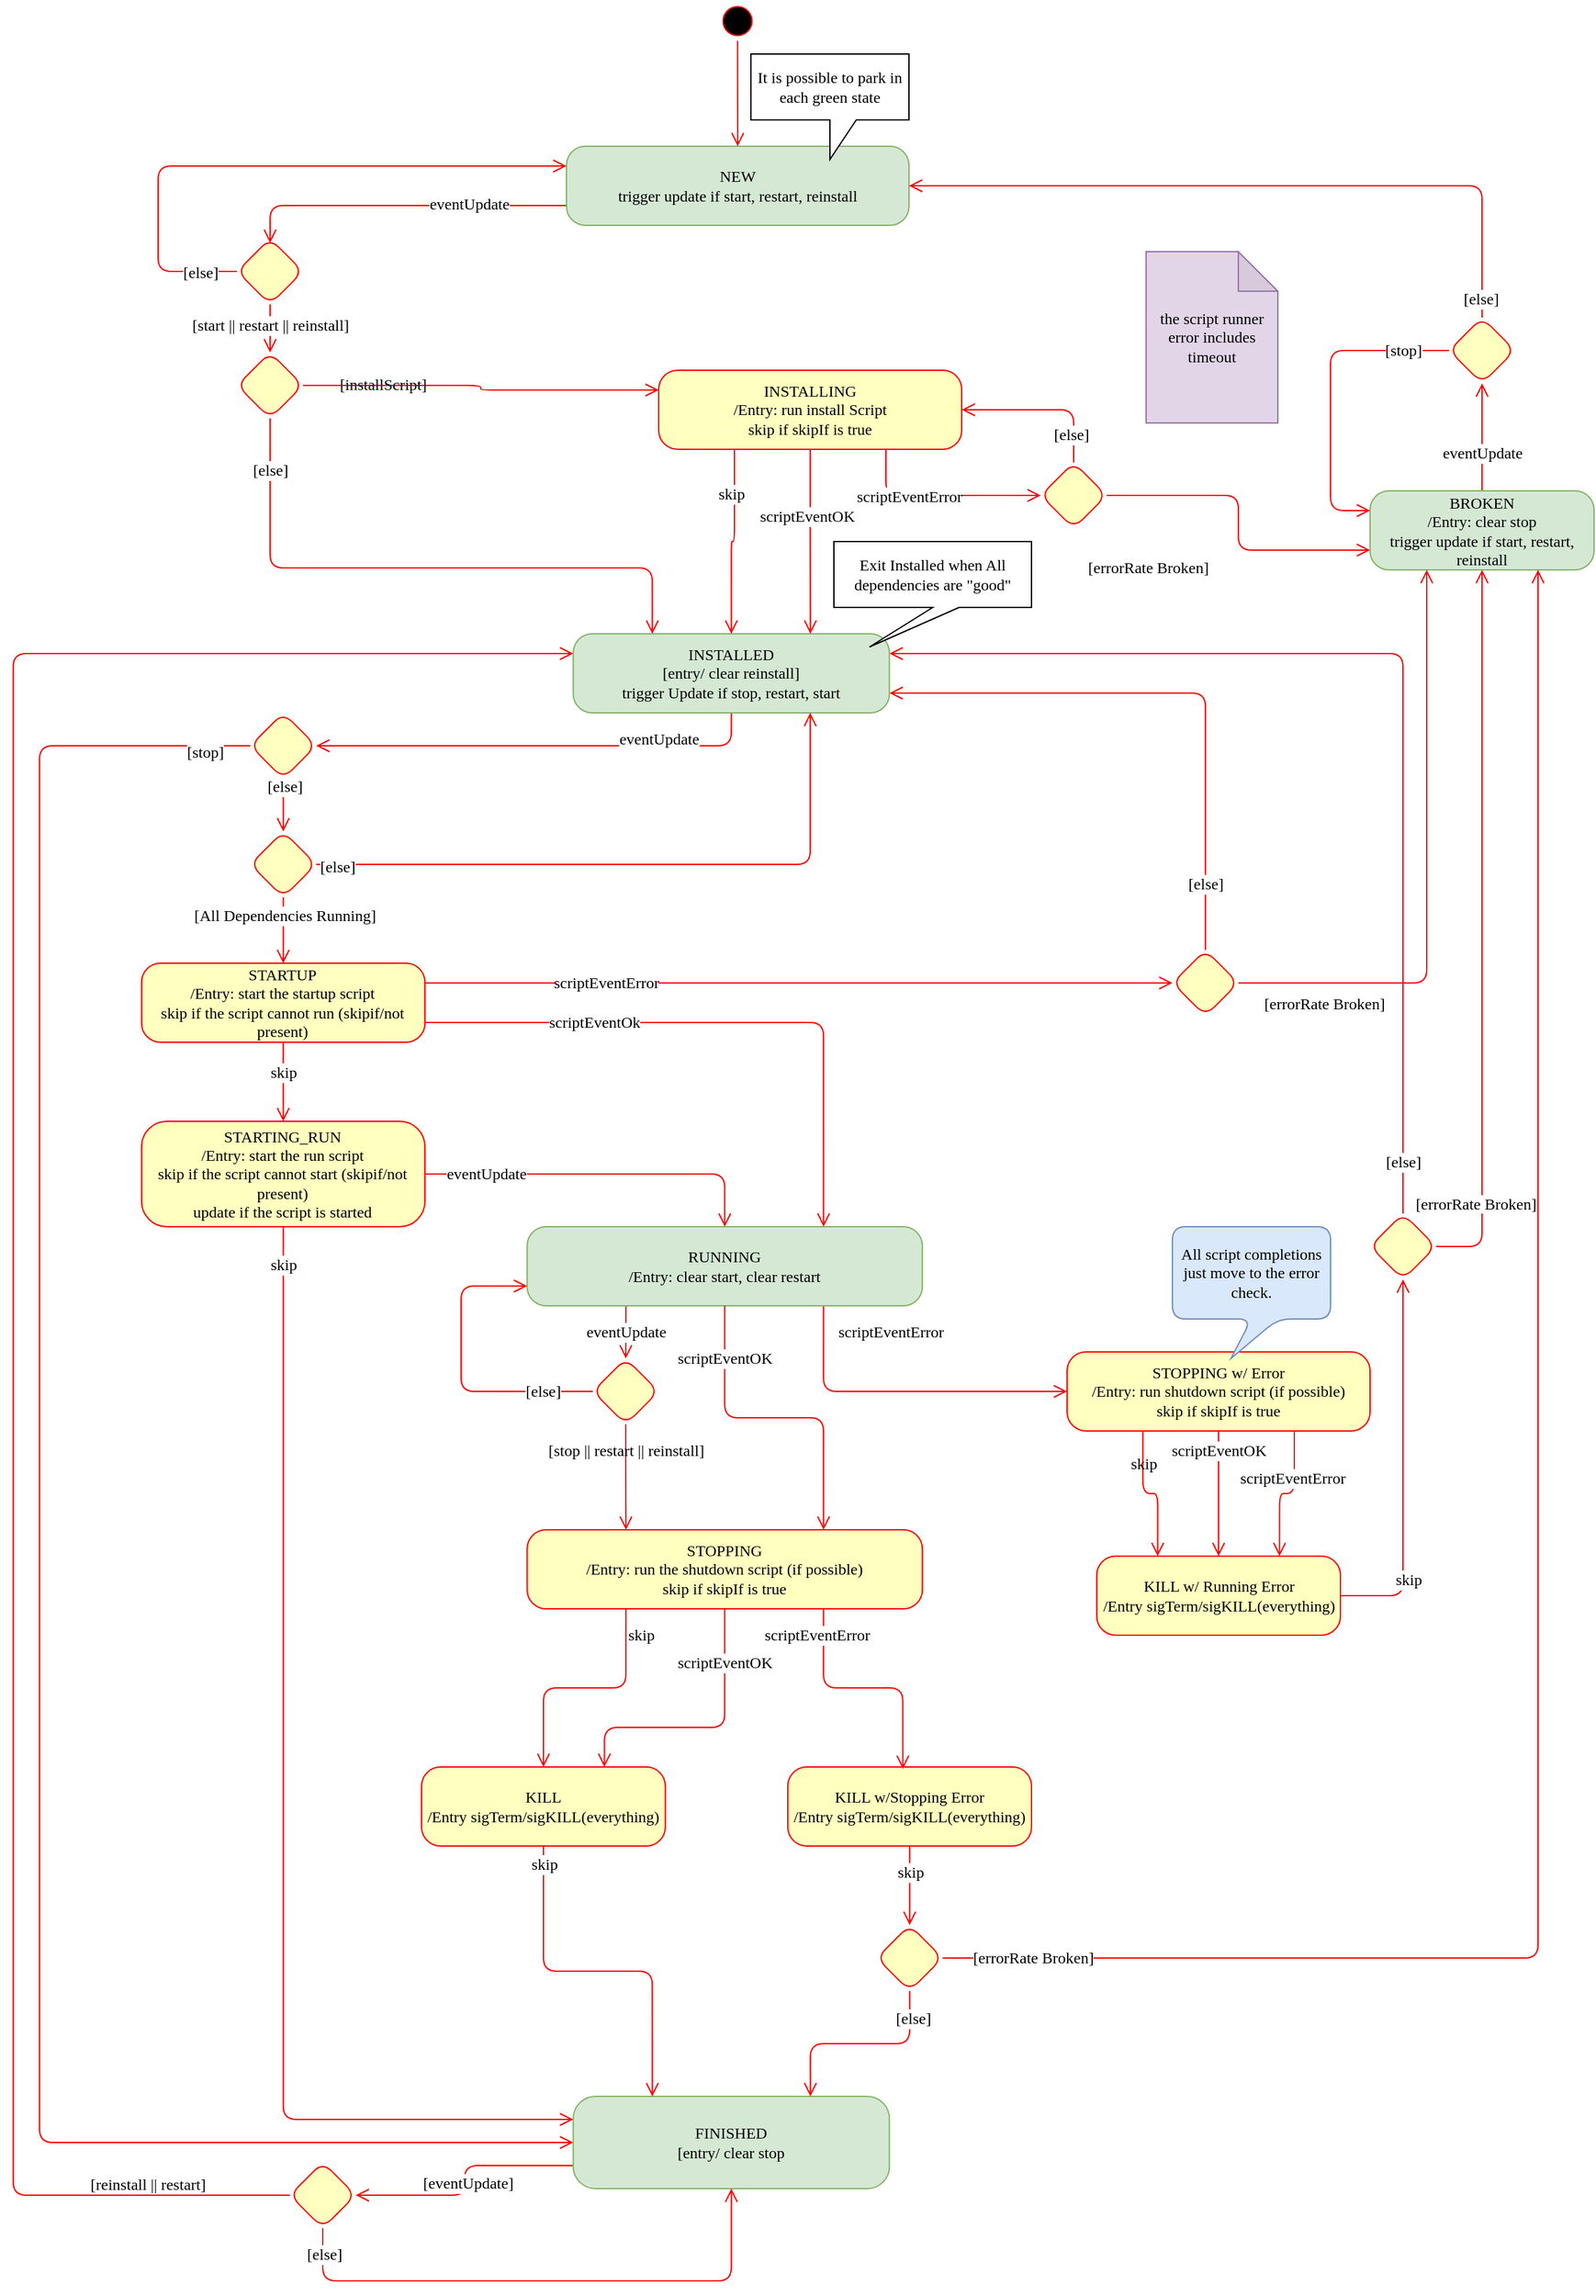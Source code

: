 <mxfile version="23.0.2" type="device">
  <diagram name="Page-1" id="58cdce13-f638-feb5-8d6f-7d28b1aa9fa0">
    <mxGraphModel dx="2993" dy="1707" grid="1" gridSize="10" guides="1" tooltips="1" connect="1" arrows="1" fold="1" page="1" pageScale="1" pageWidth="1100" pageHeight="850" background="none" math="0" shadow="0">
      <root>
        <mxCell id="0" />
        <mxCell id="1" parent="0" />
        <mxCell id="jZN3a_Jr7BCj9KuFq3Gf-283" style="edgeStyle=orthogonalEdgeStyle;shape=connector;rounded=1;orthogonalLoop=1;jettySize=auto;html=1;entryX=0;entryY=0.5;entryDx=0;entryDy=0;labelBackgroundColor=none;strokeColor=#ff0000;align=left;verticalAlign=middle;fontFamily=Verdana;fontSize=12;fontColor=#000000;endArrow=open;endSize=8;exitX=0.75;exitY=1;exitDx=0;exitDy=0;" parent="1" source="C7TmGTDIFQLFrJbwLfuL-62" target="jZN3a_Jr7BCj9KuFq3Gf-271" edge="1">
          <mxGeometry relative="1" as="geometry">
            <mxPoint x="485" y="1040" as="targetPoint" />
          </mxGeometry>
        </mxCell>
        <mxCell id="jZN3a_Jr7BCj9KuFq3Gf-284" value="scriptEventError" style="edgeLabel;html=1;align=center;verticalAlign=middle;resizable=0;points=[];fontSize=12;fontFamily=Verdana;fontColor=#000000;" parent="jZN3a_Jr7BCj9KuFq3Gf-283" vertex="1" connectable="0">
          <mxGeometry x="-0.245" relative="1" as="geometry">
            <mxPoint x="21" y="-45" as="offset" />
          </mxGeometry>
        </mxCell>
        <mxCell id="jZN3a_Jr7BCj9KuFq3Gf-287" style="edgeStyle=orthogonalEdgeStyle;shape=connector;rounded=1;orthogonalLoop=1;jettySize=auto;html=1;entryX=0.5;entryY=0;entryDx=0;entryDy=0;labelBackgroundColor=none;strokeColor=#ff0000;align=left;verticalAlign=middle;fontFamily=Verdana;fontSize=12;fontColor=#000000;endArrow=open;endSize=8;exitX=0.25;exitY=1;exitDx=0;exitDy=0;" parent="1" source="C7TmGTDIFQLFrJbwLfuL-62" target="jZN3a_Jr7BCj9KuFq3Gf-289" edge="1">
          <mxGeometry relative="1" as="geometry" />
        </mxCell>
        <mxCell id="jZN3a_Jr7BCj9KuFq3Gf-288" value="eventUpdate" style="edgeLabel;html=1;align=center;verticalAlign=middle;resizable=0;points=[];fontSize=12;fontFamily=Verdana;fontColor=#000000;" parent="jZN3a_Jr7BCj9KuFq3Gf-287" vertex="1" connectable="0">
          <mxGeometry x="-0.654" y="1" relative="1" as="geometry">
            <mxPoint x="-1" y="13" as="offset" />
          </mxGeometry>
        </mxCell>
        <mxCell id="C7TmGTDIFQLFrJbwLfuL-62" value="RUNNING&lt;br&gt;/Entry: clear start, clear restart" style="rounded=1;whiteSpace=wrap;html=1;arcSize=24;fillColor=#d5e8d4;strokeColor=#82b366;shadow=0;comic=0;labelBackgroundColor=none;fontFamily=Verdana;fontSize=12;align=center;verticalAlign=middle;" parent="1" vertex="1">
          <mxGeometry x="260.14" y="940" width="300" height="60" as="geometry" />
        </mxCell>
        <mxCell id="382b91b5511bd0f7-1" value="" style="ellipse;html=1;shape=startState;fillColor=#000000;strokeColor=#ff0000;rounded=1;shadow=0;comic=0;labelBackgroundColor=none;fontFamily=Verdana;fontSize=12;fontColor=#000000;align=center;direction=south;" parent="1" vertex="1">
          <mxGeometry x="404.86" y="10" width="30" height="30" as="geometry" />
        </mxCell>
        <mxCell id="C7TmGTDIFQLFrJbwLfuL-135" style="edgeStyle=elbowEdgeStyle;shape=connector;rounded=1;orthogonalLoop=1;jettySize=auto;html=1;entryX=0.508;entryY=0.068;entryDx=0;entryDy=0;labelBackgroundColor=none;strokeColor=#ff0000;align=left;verticalAlign=middle;fontFamily=Verdana;fontSize=12;fontColor=#000000;endArrow=open;endSize=8;entryPerimeter=0;exitX=0;exitY=0.75;exitDx=0;exitDy=0;" parent="1" source="382b91b5511bd0f7-6" target="jZN3a_Jr7BCj9KuFq3Gf-97" edge="1">
          <mxGeometry relative="1" as="geometry">
            <Array as="points">
              <mxPoint x="65" y="180" />
            </Array>
          </mxGeometry>
        </mxCell>
        <mxCell id="jZN3a_Jr7BCj9KuFq3Gf-105" value="eventUpdate" style="edgeLabel;html=1;align=center;verticalAlign=middle;resizable=0;points=[];fontSize=12;fontFamily=Verdana;fontColor=#000000;" parent="C7TmGTDIFQLFrJbwLfuL-135" vertex="1" connectable="0">
          <mxGeometry x="-0.411" y="-1" relative="1" as="geometry">
            <mxPoint as="offset" />
          </mxGeometry>
        </mxCell>
        <mxCell id="382b91b5511bd0f7-6" value="NEW&lt;br&gt;trigger update if start, restart, reinstall" style="rounded=1;whiteSpace=wrap;html=1;arcSize=24;fillColor=#d5e8d4;strokeColor=#82b366;shadow=0;comic=0;labelBackgroundColor=none;fontFamily=Verdana;fontSize=12;align=center;" parent="1" vertex="1">
          <mxGeometry x="290" y="120" width="260" height="60" as="geometry" />
        </mxCell>
        <mxCell id="jZN3a_Jr7BCj9KuFq3Gf-2" style="edgeStyle=elbowEdgeStyle;shape=connector;rounded=1;orthogonalLoop=1;jettySize=auto;html=1;entryX=0;entryY=0.5;entryDx=0;entryDy=0;labelBackgroundColor=none;strokeColor=#ff0000;align=left;verticalAlign=middle;fontFamily=Verdana;fontSize=12;fontColor=#000000;endArrow=open;endSize=8;exitX=0;exitY=0.5;exitDx=0;exitDy=0;" parent="1" source="6K5COEubD5qtx_ukVybG-2" target="C7TmGTDIFQLFrJbwLfuL-67" edge="1">
          <mxGeometry relative="1" as="geometry">
            <Array as="points">
              <mxPoint x="-110" y="910" />
            </Array>
          </mxGeometry>
        </mxCell>
        <mxCell id="jZN3a_Jr7BCj9KuFq3Gf-3" value="&lt;div style=&quot;&quot;&gt;[stop]&lt;/div&gt;" style="edgeLabel;html=1;align=left;verticalAlign=middle;resizable=0;points=[];fontSize=12;fontFamily=Verdana;fontColor=#000000;" parent="jZN3a_Jr7BCj9KuFq3Gf-2" vertex="1" connectable="0">
          <mxGeometry x="-0.547" relative="1" as="geometry">
            <mxPoint x="110" y="-203" as="offset" />
          </mxGeometry>
        </mxCell>
        <mxCell id="jZN3a_Jr7BCj9KuFq3Gf-113" style="edgeStyle=orthogonalEdgeStyle;shape=connector;rounded=1;orthogonalLoop=1;jettySize=auto;html=1;entryX=1;entryY=0.5;entryDx=0;entryDy=0;labelBackgroundColor=none;strokeColor=#ff0000;align=left;verticalAlign=middle;fontFamily=Verdana;fontSize=12;fontColor=#000000;endArrow=open;endSize=8;exitX=0.5;exitY=1;exitDx=0;exitDy=0;" parent="1" source="382b91b5511bd0f7-7" target="6K5COEubD5qtx_ukVybG-2" edge="1">
          <mxGeometry relative="1" as="geometry">
            <mxPoint x="360" y="625" as="targetPoint" />
          </mxGeometry>
        </mxCell>
        <mxCell id="jZN3a_Jr7BCj9KuFq3Gf-114" value="eventUpdate" style="edgeLabel;html=1;align=center;verticalAlign=middle;resizable=0;points=[];fontSize=12;fontFamily=Verdana;fontColor=#000000;" parent="jZN3a_Jr7BCj9KuFq3Gf-113" vertex="1" connectable="0">
          <mxGeometry x="-0.275" relative="1" as="geometry">
            <mxPoint x="43" y="-5" as="offset" />
          </mxGeometry>
        </mxCell>
        <mxCell id="382b91b5511bd0f7-7" value="INSTALLED&lt;br&gt;[entry/ clear reinstall]&lt;br&gt;trigger Update if stop, restart, start" style="rounded=1;whiteSpace=wrap;html=1;arcSize=24;fillColor=#d5e8d4;strokeColor=#82b366;shadow=0;comic=0;labelBackgroundColor=none;fontFamily=Verdana;fontSize=12;align=center;" parent="1" vertex="1">
          <mxGeometry x="295.14" y="490" width="240" height="60" as="geometry" />
        </mxCell>
        <mxCell id="2a3bc250acf0617d-9" style="edgeStyle=orthogonalEdgeStyle;html=1;labelBackgroundColor=none;endArrow=open;endSize=8;strokeColor=#ff0000;fontFamily=Verdana;fontSize=12;align=left;" parent="1" source="382b91b5511bd0f7-1" target="382b91b5511bd0f7-6" edge="1">
          <mxGeometry relative="1" as="geometry" />
        </mxCell>
        <mxCell id="jZN3a_Jr7BCj9KuFq3Gf-214" style="edgeStyle=orthogonalEdgeStyle;shape=connector;rounded=1;orthogonalLoop=1;jettySize=auto;html=1;entryX=0.5;entryY=1;entryDx=0;entryDy=0;labelBackgroundColor=none;strokeColor=#ff0000;align=left;verticalAlign=middle;fontFamily=Verdana;fontSize=12;fontColor=#000000;endArrow=open;endSize=8;" parent="1" source="C7TmGTDIFQLFrJbwLfuL-19" target="jZN3a_Jr7BCj9KuFq3Gf-210" edge="1">
          <mxGeometry relative="1" as="geometry" />
        </mxCell>
        <mxCell id="jZN3a_Jr7BCj9KuFq3Gf-215" value="eventUpdate" style="edgeLabel;html=1;align=center;verticalAlign=middle;resizable=0;points=[];fontSize=12;fontFamily=Verdana;fontColor=#000000;" parent="jZN3a_Jr7BCj9KuFq3Gf-214" vertex="1" connectable="0">
          <mxGeometry x="-0.304" relative="1" as="geometry">
            <mxPoint as="offset" />
          </mxGeometry>
        </mxCell>
        <mxCell id="C7TmGTDIFQLFrJbwLfuL-19" value="BROKEN&lt;br&gt;/Entry: clear stop&lt;br&gt;trigger update if start, restart, reinstall" style="rounded=1;whiteSpace=wrap;html=1;arcSize=24;fillColor=#d5e8d4;strokeColor=#82b366;shadow=0;comic=0;labelBackgroundColor=none;fontFamily=Verdana;fontSize=12;align=center;" parent="1" vertex="1">
          <mxGeometry x="900" y="381.5" width="170" height="60" as="geometry" />
        </mxCell>
        <mxCell id="6K5COEubD5qtx_ukVybG-11" style="edgeStyle=orthogonalEdgeStyle;shape=connector;rounded=1;orthogonalLoop=1;jettySize=auto;html=1;entryX=0.5;entryY=0;entryDx=0;entryDy=0;labelBackgroundColor=none;strokeColor=#ff0000;align=left;verticalAlign=middle;fontFamily=Verdana;fontSize=12;fontColor=#000000;endArrow=open;endSize=8;" parent="1" source="C7TmGTDIFQLFrJbwLfuL-57" target="6K5COEubD5qtx_ukVybG-1" edge="1">
          <mxGeometry relative="1" as="geometry" />
        </mxCell>
        <mxCell id="6K5COEubD5qtx_ukVybG-12" value="skip" style="edgeLabel;html=1;align=center;verticalAlign=middle;resizable=0;points=[];fontSize=12;fontFamily=Verdana;fontColor=#000000;" parent="6K5COEubD5qtx_ukVybG-11" vertex="1" connectable="0">
          <mxGeometry x="-0.492" relative="1" as="geometry">
            <mxPoint y="7" as="offset" />
          </mxGeometry>
        </mxCell>
        <mxCell id="C7TmGTDIFQLFrJbwLfuL-57" value="STARTUP&lt;br&gt;/Entry: start the startup script&lt;br&gt;skip if the script cannot run (skipif/not present)" style="rounded=1;whiteSpace=wrap;html=1;arcSize=24;fillColor=#ffffc0;strokeColor=#ff0000;shadow=0;comic=0;labelBackgroundColor=none;fontFamily=Verdana;fontSize=12;fontColor=#000000;align=center;" parent="1" vertex="1">
          <mxGeometry x="-32.57" y="740" width="215.14" height="60" as="geometry" />
        </mxCell>
        <mxCell id="C7TmGTDIFQLFrJbwLfuL-114" style="edgeStyle=elbowEdgeStyle;shape=connector;rounded=1;orthogonalLoop=1;jettySize=auto;html=1;entryX=0.5;entryY=1;entryDx=0;entryDy=0;labelBackgroundColor=none;strokeColor=#ff0000;align=left;verticalAlign=middle;fontFamily=Verdana;fontSize=12;fontColor=#000000;endArrow=open;endSize=8;exitX=1;exitY=0.5;exitDx=0;exitDy=0;" parent="1" source="jZN3a_Jr7BCj9KuFq3Gf-154" target="C7TmGTDIFQLFrJbwLfuL-19" edge="1">
          <mxGeometry relative="1" as="geometry">
            <mxPoint x="950" y="709" as="targetPoint" />
            <Array as="points">
              <mxPoint x="985" y="700" />
            </Array>
          </mxGeometry>
        </mxCell>
        <mxCell id="C7TmGTDIFQLFrJbwLfuL-115" value="[errorRate Broken]" style="edgeLabel;html=1;align=center;verticalAlign=bottom;resizable=0;points=[];fontSize=12;fontFamily=Verdana;fontColor=#000000;" parent="C7TmGTDIFQLFrJbwLfuL-114" vertex="1" connectable="0">
          <mxGeometry x="-0.429" relative="1" as="geometry">
            <mxPoint x="-5" y="98" as="offset" />
          </mxGeometry>
        </mxCell>
        <mxCell id="C7TmGTDIFQLFrJbwLfuL-176" style="edgeStyle=elbowEdgeStyle;shape=connector;rounded=1;orthogonalLoop=1;jettySize=auto;html=1;entryX=0;entryY=0.25;entryDx=0;entryDy=0;labelBackgroundColor=none;strokeColor=#ff0000;align=left;verticalAlign=middle;fontFamily=Verdana;fontSize=12;fontColor=#000000;endArrow=open;endSize=8;exitX=0;exitY=0.5;exitDx=0;exitDy=0;" parent="1" source="jZN3a_Jr7BCj9KuFq3Gf-204" target="382b91b5511bd0f7-7" edge="1">
          <mxGeometry relative="1" as="geometry">
            <mxPoint x="240.14" y="935" as="sourcePoint" />
            <mxPoint x="240.0" y="315" as="targetPoint" />
            <Array as="points">
              <mxPoint x="-130" y="850" />
            </Array>
          </mxGeometry>
        </mxCell>
        <mxCell id="C7TmGTDIFQLFrJbwLfuL-177" value="[reinstall || restart]" style="edgeLabel;html=1;align=center;verticalAlign=bottom;resizable=0;points=[];fontSize=12;fontFamily=Verdana;fontColor=#000000;" parent="C7TmGTDIFQLFrJbwLfuL-176" vertex="1" connectable="0">
          <mxGeometry x="-0.857" y="1" relative="1" as="geometry">
            <mxPoint x="21" y="-1" as="offset" />
          </mxGeometry>
        </mxCell>
        <mxCell id="jZN3a_Jr7BCj9KuFq3Gf-321" value="skip" style="edgeStyle=orthogonalEdgeStyle;shape=connector;rounded=1;orthogonalLoop=1;jettySize=auto;html=1;labelBackgroundColor=none;strokeColor=#ff0000;align=left;verticalAlign=middle;fontFamily=Verdana;fontSize=12;fontColor=#000000;endArrow=open;endSize=8;exitX=0.25;exitY=1;exitDx=0;exitDy=0;" parent="1" source="C7TmGTDIFQLFrJbwLfuL-65" target="jZN3a_Jr7BCj9KuFq3Gf-300" edge="1">
          <mxGeometry x="-0.781" relative="1" as="geometry">
            <mxPoint as="offset" />
          </mxGeometry>
        </mxCell>
        <mxCell id="C7TmGTDIFQLFrJbwLfuL-65" value="STOPPING&lt;br&gt;/Entry: run the shutdown script (if possible)&lt;br&gt;skip if skipIf is true" style="rounded=1;whiteSpace=wrap;html=1;arcSize=24;fillColor=#ffffc0;strokeColor=#ff0000;shadow=0;comic=0;labelBackgroundColor=none;fontFamily=Verdana;fontSize=12;fontColor=#000000;align=center;" parent="1" vertex="1">
          <mxGeometry x="260.14" y="1170" width="300" height="60" as="geometry" />
        </mxCell>
        <mxCell id="jZN3a_Jr7BCj9KuFq3Gf-205" style="edgeStyle=orthogonalEdgeStyle;shape=connector;rounded=1;orthogonalLoop=1;jettySize=auto;html=1;entryX=1;entryY=0.5;entryDx=0;entryDy=0;labelBackgroundColor=none;strokeColor=#ff0000;align=left;verticalAlign=middle;fontFamily=Verdana;fontSize=12;fontColor=#000000;endArrow=open;endSize=8;exitX=0;exitY=0.75;exitDx=0;exitDy=0;" parent="1" source="C7TmGTDIFQLFrJbwLfuL-67" target="jZN3a_Jr7BCj9KuFq3Gf-204" edge="1">
          <mxGeometry relative="1" as="geometry" />
        </mxCell>
        <mxCell id="jZN3a_Jr7BCj9KuFq3Gf-206" value="[eventUpdate]" style="edgeLabel;html=1;align=center;verticalAlign=middle;resizable=0;points=[];fontSize=12;fontFamily=Verdana;fontColor=#000000;" parent="jZN3a_Jr7BCj9KuFq3Gf-205" vertex="1" connectable="0">
          <mxGeometry x="0.022" y="2" relative="1" as="geometry">
            <mxPoint as="offset" />
          </mxGeometry>
        </mxCell>
        <mxCell id="C7TmGTDIFQLFrJbwLfuL-67" value="FINISHED&lt;br&gt;[entry/ clear stop" style="rounded=1;whiteSpace=wrap;html=1;arcSize=24;fillColor=#d5e8d4;strokeColor=#82b366;shadow=0;comic=0;labelBackgroundColor=none;fontFamily=Verdana;fontSize=12;align=center;" parent="1" vertex="1">
          <mxGeometry x="295.14" y="1600" width="240" height="70" as="geometry" />
        </mxCell>
        <mxCell id="C7TmGTDIFQLFrJbwLfuL-109" style="edgeStyle=elbowEdgeStyle;shape=connector;rounded=1;orthogonalLoop=1;jettySize=auto;html=1;labelBackgroundColor=none;strokeColor=#ff0000;align=left;verticalAlign=middle;fontFamily=Verdana;fontSize=12;fontColor=#000000;endArrow=open;endSize=8;exitX=1;exitY=0.5;exitDx=0;exitDy=0;entryX=0.25;entryY=1;entryDx=0;entryDy=0;" parent="1" source="jZN3a_Jr7BCj9KuFq3Gf-165" target="C7TmGTDIFQLFrJbwLfuL-19" edge="1">
          <mxGeometry relative="1" as="geometry">
            <mxPoint x="491" y="917.86" as="sourcePoint" />
            <mxPoint x="1010" y="340" as="targetPoint" />
            <Array as="points">
              <mxPoint x="943" y="630" />
            </Array>
          </mxGeometry>
        </mxCell>
        <mxCell id="C7TmGTDIFQLFrJbwLfuL-110" value="&lt;p style=&quot;line-height: 100%;&quot;&gt;&lt;br&gt;&lt;/p&gt;" style="edgeLabel;html=1;align=center;verticalAlign=top;resizable=0;points=[];fontSize=12;fontFamily=Verdana;fontColor=#000000;" parent="C7TmGTDIFQLFrJbwLfuL-109" vertex="1" connectable="0">
          <mxGeometry x="-0.367" relative="1" as="geometry">
            <mxPoint x="-68" y="-19" as="offset" />
          </mxGeometry>
        </mxCell>
        <mxCell id="jZN3a_Jr7BCj9KuFq3Gf-17" value="[errorRate Broken]" style="edgeLabel;html=1;align=center;verticalAlign=top;resizable=0;points=[];fontSize=12;fontFamily=Verdana;fontColor=#000000;" parent="C7TmGTDIFQLFrJbwLfuL-109" vertex="1" connectable="0">
          <mxGeometry x="-0.771" y="-1" relative="1" as="geometry">
            <mxPoint x="12" y="1" as="offset" />
          </mxGeometry>
        </mxCell>
        <mxCell id="C7TmGTDIFQLFrJbwLfuL-129" style="edgeStyle=orthogonalEdgeStyle;shape=connector;rounded=1;orthogonalLoop=1;jettySize=auto;html=1;entryX=0.75;entryY=0;entryDx=0;entryDy=0;labelBackgroundColor=none;strokeColor=#ff0000;align=left;verticalAlign=middle;fontFamily=Verdana;fontSize=12;fontColor=#000000;endArrow=open;endSize=8;exitX=0.5;exitY=1;exitDx=0;exitDy=0;" parent="1" source="C7TmGTDIFQLFrJbwLfuL-128" target="382b91b5511bd0f7-7" edge="1">
          <mxGeometry relative="1" as="geometry">
            <mxPoint x="475" y="450" as="sourcePoint" />
          </mxGeometry>
        </mxCell>
        <mxCell id="C7TmGTDIFQLFrJbwLfuL-130" value="scriptEventOK" style="edgeLabel;html=1;align=left;verticalAlign=middle;resizable=0;points=[];fontSize=12;fontFamily=Verdana;fontColor=#000000;" parent="C7TmGTDIFQLFrJbwLfuL-129" vertex="1" connectable="0">
          <mxGeometry x="0.132" y="-1" relative="1" as="geometry">
            <mxPoint x="-39" y="-29" as="offset" />
          </mxGeometry>
        </mxCell>
        <mxCell id="jZN3a_Jr7BCj9KuFq3Gf-110" style="edgeStyle=orthogonalEdgeStyle;shape=connector;rounded=1;orthogonalLoop=1;jettySize=auto;html=1;labelBackgroundColor=none;strokeColor=#ff0000;align=left;verticalAlign=middle;fontFamily=Verdana;fontSize=12;fontColor=#000000;endArrow=open;endSize=8;entryX=0;entryY=0.5;entryDx=0;entryDy=0;exitX=0.75;exitY=1;exitDx=0;exitDy=0;" parent="1" source="C7TmGTDIFQLFrJbwLfuL-128" target="jZN3a_Jr7BCj9KuFq3Gf-145" edge="1">
          <mxGeometry relative="1" as="geometry">
            <mxPoint x="475" y="400" as="targetPoint" />
          </mxGeometry>
        </mxCell>
        <mxCell id="jZN3a_Jr7BCj9KuFq3Gf-111" value="scriptEventError" style="edgeLabel;html=1;align=center;verticalAlign=middle;resizable=0;points=[];fontSize=12;fontFamily=Verdana;fontColor=#000000;" parent="jZN3a_Jr7BCj9KuFq3Gf-110" vertex="1" connectable="0">
          <mxGeometry x="-0.315" y="-1" relative="1" as="geometry">
            <mxPoint as="offset" />
          </mxGeometry>
        </mxCell>
        <mxCell id="jZN3a_Jr7BCj9KuFq3Gf-272" style="edgeStyle=orthogonalEdgeStyle;shape=connector;rounded=1;orthogonalLoop=1;jettySize=auto;html=1;entryX=0.5;entryY=0;entryDx=0;entryDy=0;labelBackgroundColor=none;strokeColor=#ff0000;align=left;verticalAlign=middle;fontFamily=Verdana;fontSize=12;fontColor=#000000;endArrow=open;endSize=8;exitX=0.25;exitY=1;exitDx=0;exitDy=0;" parent="1" source="C7TmGTDIFQLFrJbwLfuL-128" target="382b91b5511bd0f7-7" edge="1">
          <mxGeometry relative="1" as="geometry" />
        </mxCell>
        <mxCell id="jZN3a_Jr7BCj9KuFq3Gf-273" value="skip" style="edgeLabel;html=1;align=center;verticalAlign=middle;resizable=0;points=[];fontSize=12;fontFamily=Verdana;fontColor=#000000;" parent="jZN3a_Jr7BCj9KuFq3Gf-272" vertex="1" connectable="0">
          <mxGeometry x="-0.529" y="-3" relative="1" as="geometry">
            <mxPoint as="offset" />
          </mxGeometry>
        </mxCell>
        <mxCell id="C7TmGTDIFQLFrJbwLfuL-128" value="INSTALLING&lt;br&gt;/Entry: run install Script&lt;br&gt;skip if skipIf is true" style="rounded=1;whiteSpace=wrap;html=1;arcSize=24;fillColor=#ffffc0;strokeColor=#ff0000;shadow=0;comic=0;labelBackgroundColor=none;fontFamily=Verdana;fontSize=12;fontColor=#000000;align=center;" parent="1" vertex="1">
          <mxGeometry x="360" y="290" width="230" height="60" as="geometry" />
        </mxCell>
        <mxCell id="C7TmGTDIFQLFrJbwLfuL-133" style="edgeStyle=elbowEdgeStyle;shape=connector;rounded=1;orthogonalLoop=1;jettySize=auto;html=1;labelBackgroundColor=none;strokeColor=#ff0000;align=left;verticalAlign=middle;fontFamily=Verdana;fontSize=12;fontColor=#000000;endArrow=open;endSize=8;exitX=1;exitY=0.5;exitDx=0;exitDy=0;entryX=0;entryY=0.75;entryDx=0;entryDy=0;" parent="1" source="jZN3a_Jr7BCj9KuFq3Gf-145" target="C7TmGTDIFQLFrJbwLfuL-19" edge="1">
          <mxGeometry relative="1" as="geometry">
            <mxPoint x="499.86" y="330" as="sourcePoint" />
            <mxPoint x="670" y="325" as="targetPoint" />
          </mxGeometry>
        </mxCell>
        <mxCell id="C7TmGTDIFQLFrJbwLfuL-134" value="[errorRate Broken]" style="edgeLabel;html=1;align=left;verticalAlign=top;resizable=0;points=[];fontSize=12;fontFamily=Verdana;fontColor=#000000;" parent="C7TmGTDIFQLFrJbwLfuL-133" vertex="1" connectable="0">
          <mxGeometry x="0.19" y="-1" relative="1" as="geometry">
            <mxPoint x="-118" y="-2" as="offset" />
          </mxGeometry>
        </mxCell>
        <mxCell id="jZN3a_Jr7BCj9KuFq3Gf-13" value="&lt;p style=&quot;line-height: 100%;&quot;&gt;&lt;br&gt;&lt;/p&gt;" style="edgeLabel;html=1;align=left;verticalAlign=top;resizable=0;points=[];fontSize=12;fontFamily=Verdana;fontColor=#000000;" parent="1" vertex="1" connectable="0">
          <mxGeometry x="620" y="804" as="geometry">
            <mxPoint x="-70" y="110" as="offset" />
          </mxGeometry>
        </mxCell>
        <mxCell id="jZN3a_Jr7BCj9KuFq3Gf-35" value="It is possible to park in each green state" style="shape=callout;whiteSpace=wrap;html=1;perimeter=calloutPerimeter;fontFamily=Verdana;fontSize=12;fontColor=#000000;" parent="1" vertex="1">
          <mxGeometry x="430" y="50" width="120" height="80" as="geometry" />
        </mxCell>
        <mxCell id="jZN3a_Jr7BCj9KuFq3Gf-103" style="shape=connector;rounded=1;orthogonalLoop=1;jettySize=auto;html=1;entryX=0.5;entryY=0;entryDx=0;entryDy=0;labelBackgroundColor=none;strokeColor=#ff0000;align=left;verticalAlign=middle;fontFamily=Verdana;fontSize=12;fontColor=#000000;endArrow=open;endSize=8;" parent="1" source="jZN3a_Jr7BCj9KuFq3Gf-97" target="jZN3a_Jr7BCj9KuFq3Gf-148" edge="1">
          <mxGeometry relative="1" as="geometry" />
        </mxCell>
        <mxCell id="jZN3a_Jr7BCj9KuFq3Gf-104" value="[start || restart || reinstall]" style="edgeLabel;html=1;align=center;verticalAlign=middle;resizable=0;points=[];fontSize=12;fontFamily=Verdana;fontColor=#000000;" parent="jZN3a_Jr7BCj9KuFq3Gf-103" vertex="1" connectable="0">
          <mxGeometry x="-0.831" y="-1" relative="1" as="geometry">
            <mxPoint x="1" y="13" as="offset" />
          </mxGeometry>
        </mxCell>
        <mxCell id="jZN3a_Jr7BCj9KuFq3Gf-106" style="edgeStyle=elbowEdgeStyle;shape=connector;rounded=1;orthogonalLoop=1;jettySize=auto;html=1;labelBackgroundColor=none;strokeColor=#ff0000;align=left;verticalAlign=middle;fontFamily=Verdana;fontSize=12;fontColor=#000000;endArrow=open;endSize=8;entryX=0;entryY=0.25;entryDx=0;entryDy=0;" parent="1" source="jZN3a_Jr7BCj9KuFq3Gf-97" target="382b91b5511bd0f7-6" edge="1">
          <mxGeometry relative="1" as="geometry">
            <mxPoint x="340" y="135" as="targetPoint" />
            <Array as="points">
              <mxPoint x="-20" y="150" />
            </Array>
          </mxGeometry>
        </mxCell>
        <mxCell id="jZN3a_Jr7BCj9KuFq3Gf-107" value="[else]" style="edgeLabel;html=1;align=center;verticalAlign=middle;resizable=0;points=[];fontSize=12;fontFamily=Verdana;fontColor=#000000;" parent="jZN3a_Jr7BCj9KuFq3Gf-106" vertex="1" connectable="0">
          <mxGeometry x="-0.732" y="-1" relative="1" as="geometry">
            <mxPoint x="31" y="1" as="offset" />
          </mxGeometry>
        </mxCell>
        <mxCell id="jZN3a_Jr7BCj9KuFq3Gf-97" value="" style="rhombus;whiteSpace=wrap;html=1;rounded=1;shadow=0;labelBackgroundColor=none;comic=0;strokeColor=#ff0000;align=center;verticalAlign=middle;fontFamily=Verdana;fontSize=12;fontColor=#000000;fillColor=#ffffc0;" parent="1" vertex="1">
          <mxGeometry x="40" y="190" width="50" height="50" as="geometry" />
        </mxCell>
        <mxCell id="jZN3a_Jr7BCj9KuFq3Gf-146" style="edgeStyle=orthogonalEdgeStyle;shape=connector;rounded=1;orthogonalLoop=1;jettySize=auto;html=1;entryX=1;entryY=0.5;entryDx=0;entryDy=0;labelBackgroundColor=none;strokeColor=#ff0000;align=left;verticalAlign=middle;fontFamily=Verdana;fontSize=12;fontColor=#000000;endArrow=open;endSize=8;" parent="1" source="jZN3a_Jr7BCj9KuFq3Gf-145" target="C7TmGTDIFQLFrJbwLfuL-128" edge="1">
          <mxGeometry relative="1" as="geometry">
            <Array as="points">
              <mxPoint x="675" y="320" />
            </Array>
          </mxGeometry>
        </mxCell>
        <mxCell id="jZN3a_Jr7BCj9KuFq3Gf-147" value="[else]" style="edgeLabel;html=1;align=center;verticalAlign=middle;resizable=0;points=[];fontSize=12;fontFamily=Verdana;fontColor=#000000;" parent="jZN3a_Jr7BCj9KuFq3Gf-146" vertex="1" connectable="0">
          <mxGeometry x="-0.663" y="2" relative="1" as="geometry">
            <mxPoint as="offset" />
          </mxGeometry>
        </mxCell>
        <mxCell id="jZN3a_Jr7BCj9KuFq3Gf-145" value="" style="rhombus;whiteSpace=wrap;html=1;rounded=1;shadow=0;labelBackgroundColor=none;comic=0;strokeColor=#ff0000;align=center;verticalAlign=middle;fontFamily=Verdana;fontSize=12;fontColor=#000000;fillColor=#ffffc0;" parent="1" vertex="1">
          <mxGeometry x="650" y="360" width="50" height="50" as="geometry" />
        </mxCell>
        <mxCell id="jZN3a_Jr7BCj9KuFq3Gf-149" value="[installScript]" style="edgeStyle=orthogonalEdgeStyle;shape=connector;rounded=1;orthogonalLoop=1;jettySize=auto;html=1;entryX=0;entryY=0.25;entryDx=0;entryDy=0;labelBackgroundColor=none;strokeColor=#ff0000;align=left;verticalAlign=middle;fontFamily=Verdana;fontSize=12;fontColor=#000000;endArrow=open;endSize=8;exitX=1;exitY=0.5;exitDx=0;exitDy=0;" parent="1" source="jZN3a_Jr7BCj9KuFq3Gf-148" target="C7TmGTDIFQLFrJbwLfuL-128" edge="1">
          <mxGeometry x="-0.813" y="1" relative="1" as="geometry">
            <mxPoint as="offset" />
          </mxGeometry>
        </mxCell>
        <mxCell id="jZN3a_Jr7BCj9KuFq3Gf-150" style="edgeStyle=orthogonalEdgeStyle;shape=connector;rounded=1;orthogonalLoop=1;jettySize=auto;html=1;entryX=0.25;entryY=0;entryDx=0;entryDy=0;labelBackgroundColor=none;strokeColor=#ff0000;align=left;verticalAlign=middle;fontFamily=Verdana;fontSize=12;fontColor=#000000;endArrow=open;endSize=8;exitX=0.5;exitY=1;exitDx=0;exitDy=0;" parent="1" source="jZN3a_Jr7BCj9KuFq3Gf-148" target="382b91b5511bd0f7-7" edge="1">
          <mxGeometry relative="1" as="geometry">
            <Array as="points">
              <mxPoint x="65" y="440" />
              <mxPoint x="355" y="440" />
            </Array>
          </mxGeometry>
        </mxCell>
        <mxCell id="jZN3a_Jr7BCj9KuFq3Gf-151" value="[else]" style="edgeLabel;html=1;align=center;verticalAlign=middle;resizable=0;points=[];fontSize=12;fontFamily=Verdana;fontColor=#000000;" parent="jZN3a_Jr7BCj9KuFq3Gf-150" vertex="1" connectable="0">
          <mxGeometry x="-0.829" relative="1" as="geometry">
            <mxPoint as="offset" />
          </mxGeometry>
        </mxCell>
        <mxCell id="jZN3a_Jr7BCj9KuFq3Gf-148" value="" style="rhombus;whiteSpace=wrap;html=1;rounded=1;shadow=0;labelBackgroundColor=none;comic=0;strokeColor=#ff0000;align=center;verticalAlign=middle;fontFamily=Verdana;fontSize=12;fontColor=#000000;fillColor=#ffffc0;" parent="1" vertex="1">
          <mxGeometry x="40" y="276.5" width="50" height="50" as="geometry" />
        </mxCell>
        <mxCell id="jZN3a_Jr7BCj9KuFq3Gf-171" style="edgeStyle=elbowEdgeStyle;shape=connector;rounded=1;orthogonalLoop=1;jettySize=auto;html=1;entryX=1;entryY=0.25;entryDx=0;entryDy=0;labelBackgroundColor=none;strokeColor=#ff0000;align=left;verticalAlign=middle;fontFamily=Verdana;fontSize=12;fontColor=#000000;endArrow=open;endSize=8;exitX=0.5;exitY=0;exitDx=0;exitDy=0;" parent="1" source="jZN3a_Jr7BCj9KuFq3Gf-154" target="382b91b5511bd0f7-7" edge="1">
          <mxGeometry relative="1" as="geometry">
            <Array as="points">
              <mxPoint x="925" y="760" />
            </Array>
          </mxGeometry>
        </mxCell>
        <mxCell id="jZN3a_Jr7BCj9KuFq3Gf-172" value="[else]" style="edgeLabel;html=1;align=center;verticalAlign=middle;resizable=0;points=[];fontSize=12;fontFamily=Verdana;fontColor=#000000;" parent="jZN3a_Jr7BCj9KuFq3Gf-171" vertex="1" connectable="0">
          <mxGeometry x="-0.754" y="1" relative="1" as="geometry">
            <mxPoint x="1" y="61" as="offset" />
          </mxGeometry>
        </mxCell>
        <mxCell id="jZN3a_Jr7BCj9KuFq3Gf-154" value="" style="rhombus;whiteSpace=wrap;html=1;rounded=1;shadow=0;labelBackgroundColor=none;comic=0;strokeColor=#ff0000;align=center;verticalAlign=middle;fontFamily=Verdana;fontSize=12;fontColor=#000000;fillColor=#ffffc0;" parent="1" vertex="1">
          <mxGeometry x="900" y="930" width="50" height="50" as="geometry" />
        </mxCell>
        <mxCell id="jZN3a_Jr7BCj9KuFq3Gf-166" style="edgeStyle=orthogonalEdgeStyle;shape=connector;rounded=1;orthogonalLoop=1;jettySize=auto;html=1;entryX=1;entryY=0.75;entryDx=0;entryDy=0;labelBackgroundColor=none;strokeColor=#ff0000;align=left;verticalAlign=middle;fontFamily=Verdana;fontSize=12;fontColor=#000000;endArrow=open;endSize=8;exitX=0.5;exitY=0;exitDx=0;exitDy=0;" parent="1" source="jZN3a_Jr7BCj9KuFq3Gf-165" target="382b91b5511bd0f7-7" edge="1">
          <mxGeometry relative="1" as="geometry" />
        </mxCell>
        <mxCell id="jZN3a_Jr7BCj9KuFq3Gf-167" value="[else]" style="edgeLabel;html=1;align=center;verticalAlign=middle;resizable=0;points=[];fontSize=12;fontFamily=Verdana;fontColor=#000000;" parent="jZN3a_Jr7BCj9KuFq3Gf-166" vertex="1" connectable="0">
          <mxGeometry x="-0.682" y="-1" relative="1" as="geometry">
            <mxPoint x="-1" y="19" as="offset" />
          </mxGeometry>
        </mxCell>
        <mxCell id="jZN3a_Jr7BCj9KuFq3Gf-165" value="" style="rhombus;whiteSpace=wrap;html=1;rounded=1;shadow=0;labelBackgroundColor=none;comic=0;strokeColor=#ff0000;align=center;verticalAlign=middle;fontFamily=Verdana;fontSize=12;fontColor=#000000;fillColor=#ffffc0;" parent="1" vertex="1">
          <mxGeometry x="750" y="730" width="50" height="50" as="geometry" />
        </mxCell>
        <mxCell id="jZN3a_Jr7BCj9KuFq3Gf-207" style="edgeStyle=elbowEdgeStyle;shape=connector;rounded=1;orthogonalLoop=1;jettySize=auto;html=1;entryX=0.5;entryY=1;entryDx=0;entryDy=0;labelBackgroundColor=none;strokeColor=#ff0000;align=left;verticalAlign=middle;fontFamily=Verdana;fontSize=12;fontColor=#000000;endArrow=open;endSize=8;" parent="1" source="jZN3a_Jr7BCj9KuFq3Gf-204" target="C7TmGTDIFQLFrJbwLfuL-67" edge="1">
          <mxGeometry relative="1" as="geometry">
            <Array as="points">
              <mxPoint x="260" y="1740" />
            </Array>
          </mxGeometry>
        </mxCell>
        <mxCell id="jZN3a_Jr7BCj9KuFq3Gf-208" value="[else]" style="edgeLabel;html=1;align=center;verticalAlign=middle;resizable=0;points=[];fontSize=12;fontFamily=Verdana;fontColor=#000000;" parent="jZN3a_Jr7BCj9KuFq3Gf-207" vertex="1" connectable="0">
          <mxGeometry x="-0.46" relative="1" as="geometry">
            <mxPoint x="-73" y="-20" as="offset" />
          </mxGeometry>
        </mxCell>
        <mxCell id="jZN3a_Jr7BCj9KuFq3Gf-204" value="" style="rhombus;whiteSpace=wrap;html=1;rounded=1;shadow=0;labelBackgroundColor=none;comic=0;strokeColor=#ff0000;align=center;verticalAlign=middle;fontFamily=Verdana;fontSize=12;fontColor=#000000;fillColor=#ffffc0;" parent="1" vertex="1">
          <mxGeometry x="80" y="1650" width="50" height="50" as="geometry" />
        </mxCell>
        <mxCell id="jZN3a_Jr7BCj9KuFq3Gf-211" style="edgeStyle=orthogonalEdgeStyle;shape=connector;rounded=1;orthogonalLoop=1;jettySize=auto;html=1;entryX=0;entryY=0.25;entryDx=0;entryDy=0;labelBackgroundColor=none;strokeColor=#ff0000;align=left;verticalAlign=middle;fontFamily=Verdana;fontSize=12;fontColor=#000000;endArrow=open;endSize=8;exitX=0;exitY=0.5;exitDx=0;exitDy=0;" parent="1" source="jZN3a_Jr7BCj9KuFq3Gf-210" target="C7TmGTDIFQLFrJbwLfuL-19" edge="1">
          <mxGeometry relative="1" as="geometry">
            <Array as="points">
              <mxPoint x="870" y="275" />
              <mxPoint x="870" y="397" />
            </Array>
          </mxGeometry>
        </mxCell>
        <mxCell id="jZN3a_Jr7BCj9KuFq3Gf-212" value="[stop]" style="edgeLabel;html=1;align=center;verticalAlign=middle;resizable=0;points=[];fontSize=12;fontFamily=Verdana;fontColor=#000000;" parent="jZN3a_Jr7BCj9KuFq3Gf-211" vertex="1" connectable="0">
          <mxGeometry x="-0.146" relative="1" as="geometry">
            <mxPoint x="55" y="-13" as="offset" />
          </mxGeometry>
        </mxCell>
        <mxCell id="jZN3a_Jr7BCj9KuFq3Gf-216" style="edgeStyle=orthogonalEdgeStyle;shape=connector;rounded=1;orthogonalLoop=1;jettySize=auto;html=1;entryX=1;entryY=0.5;entryDx=0;entryDy=0;labelBackgroundColor=none;strokeColor=#ff0000;align=left;verticalAlign=middle;fontFamily=Verdana;fontSize=12;fontColor=#000000;endArrow=open;endSize=8;exitX=0.5;exitY=0;exitDx=0;exitDy=0;" parent="1" source="jZN3a_Jr7BCj9KuFq3Gf-210" target="382b91b5511bd0f7-6" edge="1">
          <mxGeometry relative="1" as="geometry">
            <Array as="points">
              <mxPoint x="985" y="150" />
            </Array>
          </mxGeometry>
        </mxCell>
        <mxCell id="jZN3a_Jr7BCj9KuFq3Gf-217" value="[else]" style="edgeLabel;html=1;align=center;verticalAlign=middle;resizable=0;points=[];fontSize=12;fontFamily=Verdana;fontColor=#000000;" parent="jZN3a_Jr7BCj9KuFq3Gf-216" vertex="1" connectable="0">
          <mxGeometry x="-0.945" y="1" relative="1" as="geometry">
            <mxPoint as="offset" />
          </mxGeometry>
        </mxCell>
        <mxCell id="jZN3a_Jr7BCj9KuFq3Gf-210" value="" style="rhombus;whiteSpace=wrap;html=1;rounded=1;shadow=0;labelBackgroundColor=none;comic=0;strokeColor=#ff0000;align=center;verticalAlign=middle;fontFamily=Verdana;fontSize=12;fontColor=#000000;fillColor=#ffffc0;" parent="1" vertex="1">
          <mxGeometry x="960" y="250" width="50" height="50" as="geometry" />
        </mxCell>
        <mxCell id="jZN3a_Jr7BCj9KuFq3Gf-285" style="edgeStyle=orthogonalEdgeStyle;shape=connector;rounded=1;orthogonalLoop=1;jettySize=auto;html=1;entryX=0.75;entryY=0;entryDx=0;entryDy=0;labelBackgroundColor=none;strokeColor=#ff0000;align=left;verticalAlign=middle;fontFamily=Verdana;fontSize=12;fontColor=#000000;endArrow=open;endSize=8;exitX=0.5;exitY=1;exitDx=0;exitDy=0;" parent="1" source="C7TmGTDIFQLFrJbwLfuL-62" target="C7TmGTDIFQLFrJbwLfuL-65" edge="1">
          <mxGeometry relative="1" as="geometry">
            <mxPoint x="485" y="1090" as="sourcePoint" />
          </mxGeometry>
        </mxCell>
        <mxCell id="jZN3a_Jr7BCj9KuFq3Gf-286" value="scriptEventOK" style="edgeLabel;html=1;align=center;verticalAlign=middle;resizable=0;points=[];fontSize=12;fontFamily=Verdana;fontColor=#000000;" parent="jZN3a_Jr7BCj9KuFq3Gf-285" vertex="1" connectable="0">
          <mxGeometry x="-0.76" y="-1" relative="1" as="geometry">
            <mxPoint x="1" y="10" as="offset" />
          </mxGeometry>
        </mxCell>
        <mxCell id="jZN3a_Jr7BCj9KuFq3Gf-294" style="edgeStyle=orthogonalEdgeStyle;shape=connector;rounded=1;orthogonalLoop=1;jettySize=auto;html=1;entryX=0.75;entryY=0;entryDx=0;entryDy=0;labelBackgroundColor=none;strokeColor=#ff0000;align=left;verticalAlign=middle;fontFamily=Verdana;fontSize=12;fontColor=#000000;endArrow=open;endSize=8;exitX=0.75;exitY=1;exitDx=0;exitDy=0;" parent="1" source="jZN3a_Jr7BCj9KuFq3Gf-271" target="jZN3a_Jr7BCj9KuFq3Gf-297" edge="1">
          <mxGeometry relative="1" as="geometry">
            <mxPoint x="785" y="980" as="targetPoint" />
          </mxGeometry>
        </mxCell>
        <mxCell id="jZN3a_Jr7BCj9KuFq3Gf-295" value="scriptEventError" style="edgeLabel;html=1;align=center;verticalAlign=middle;resizable=0;points=[];fontSize=12;fontFamily=Verdana;fontColor=#000000;" parent="jZN3a_Jr7BCj9KuFq3Gf-294" vertex="1" connectable="0">
          <mxGeometry x="-0.467" y="-2" relative="1" as="geometry">
            <mxPoint y="7" as="offset" />
          </mxGeometry>
        </mxCell>
        <mxCell id="jZN3a_Jr7BCj9KuFq3Gf-322" value="skip" style="edgeStyle=orthogonalEdgeStyle;shape=connector;rounded=1;orthogonalLoop=1;jettySize=auto;html=1;entryX=0.25;entryY=0;entryDx=0;entryDy=0;labelBackgroundColor=none;strokeColor=#ff0000;align=center;verticalAlign=middle;fontFamily=Verdana;fontSize=12;fontColor=#000000;endArrow=open;endSize=8;exitX=0.25;exitY=1;exitDx=0;exitDy=0;" parent="1" source="jZN3a_Jr7BCj9KuFq3Gf-271" target="jZN3a_Jr7BCj9KuFq3Gf-297" edge="1">
          <mxGeometry x="-0.53" relative="1" as="geometry">
            <mxPoint as="offset" />
          </mxGeometry>
        </mxCell>
        <mxCell id="KsqjODRH2_5QoKHnlEVy-4" style="edgeStyle=elbowEdgeStyle;shape=connector;rounded=1;orthogonalLoop=1;jettySize=auto;html=1;entryX=0.5;entryY=0;entryDx=0;entryDy=0;labelBackgroundColor=none;strokeColor=#ff0000;align=left;verticalAlign=middle;fontFamily=Verdana;fontSize=12;fontColor=#000000;endArrow=open;endSize=8;" edge="1" parent="1" source="jZN3a_Jr7BCj9KuFq3Gf-271" target="jZN3a_Jr7BCj9KuFq3Gf-297">
          <mxGeometry relative="1" as="geometry" />
        </mxCell>
        <mxCell id="KsqjODRH2_5QoKHnlEVy-5" value="scriptEventOK" style="edgeLabel;html=1;align=center;verticalAlign=middle;resizable=0;points=[];fontSize=12;fontFamily=Verdana;fontColor=#000000;" vertex="1" connectable="0" parent="KsqjODRH2_5QoKHnlEVy-4">
          <mxGeometry x="0.41" y="2" relative="1" as="geometry">
            <mxPoint x="-2" y="-52" as="offset" />
          </mxGeometry>
        </mxCell>
        <mxCell id="jZN3a_Jr7BCj9KuFq3Gf-271" value="STOPPING w/ Error&lt;br&gt;/Entry: run shutdown script (if possible)&lt;br&gt;skip if skipIf is true" style="rounded=1;whiteSpace=wrap;html=1;arcSize=24;fillColor=#ffffc0;strokeColor=#ff0000;shadow=0;comic=0;labelBackgroundColor=none;fontFamily=Verdana;fontSize=12;fontColor=#000000;align=center;" parent="1" vertex="1">
          <mxGeometry x="670" y="1035" width="230" height="60" as="geometry" />
        </mxCell>
        <mxCell id="jZN3a_Jr7BCj9KuFq3Gf-278" style="edgeStyle=orthogonalEdgeStyle;shape=connector;rounded=1;orthogonalLoop=1;jettySize=auto;html=1;labelBackgroundColor=none;strokeColor=#ff0000;align=left;verticalAlign=middle;fontFamily=Verdana;fontSize=12;fontColor=#000000;endArrow=open;endSize=8;entryX=0;entryY=0.5;entryDx=0;entryDy=0;exitX=1;exitY=0.25;exitDx=0;exitDy=0;" parent="1" source="C7TmGTDIFQLFrJbwLfuL-57" target="jZN3a_Jr7BCj9KuFq3Gf-165" edge="1">
          <mxGeometry relative="1" as="geometry">
            <mxPoint x="463.14" y="733" as="sourcePoint" />
            <mxPoint x="460" y="734" as="targetPoint" />
          </mxGeometry>
        </mxCell>
        <mxCell id="jZN3a_Jr7BCj9KuFq3Gf-279" value="scriptEventError" style="edgeLabel;html=1;align=center;verticalAlign=middle;resizable=0;points=[];fontSize=12;fontFamily=Verdana;fontColor=#000000;" parent="jZN3a_Jr7BCj9KuFq3Gf-278" vertex="1" connectable="0">
          <mxGeometry x="-0.315" y="-1" relative="1" as="geometry">
            <mxPoint x="-57" y="-1" as="offset" />
          </mxGeometry>
        </mxCell>
        <mxCell id="jZN3a_Jr7BCj9KuFq3Gf-290" style="edgeStyle=orthogonalEdgeStyle;shape=connector;rounded=1;orthogonalLoop=1;jettySize=auto;html=1;entryX=0;entryY=0.75;entryDx=0;entryDy=0;labelBackgroundColor=none;strokeColor=#ff0000;align=left;verticalAlign=middle;fontFamily=Verdana;fontSize=12;fontColor=#000000;endArrow=open;endSize=8;exitX=0;exitY=0.5;exitDx=0;exitDy=0;" parent="1" source="jZN3a_Jr7BCj9KuFq3Gf-289" target="C7TmGTDIFQLFrJbwLfuL-62" edge="1">
          <mxGeometry relative="1" as="geometry">
            <Array as="points">
              <mxPoint x="210" y="1065" />
              <mxPoint x="210" y="985" />
            </Array>
          </mxGeometry>
        </mxCell>
        <mxCell id="jZN3a_Jr7BCj9KuFq3Gf-291" value="[else]" style="edgeLabel;html=1;align=center;verticalAlign=middle;resizable=0;points=[];fontSize=12;fontFamily=Verdana;fontColor=#000000;" parent="jZN3a_Jr7BCj9KuFq3Gf-290" vertex="1" connectable="0">
          <mxGeometry x="-0.669" relative="1" as="geometry">
            <mxPoint as="offset" />
          </mxGeometry>
        </mxCell>
        <mxCell id="jZN3a_Jr7BCj9KuFq3Gf-289" value="" style="rhombus;whiteSpace=wrap;html=1;rounded=1;shadow=0;labelBackgroundColor=none;comic=0;strokeColor=#ff0000;align=center;verticalAlign=middle;fontFamily=Verdana;fontSize=12;fontColor=#000000;fillColor=#ffffc0;" parent="1" vertex="1">
          <mxGeometry x="310" y="1040" width="50" height="50" as="geometry" />
        </mxCell>
        <mxCell id="jZN3a_Jr7BCj9KuFq3Gf-292" value="[stop || restart || reinstall]" style="edgeStyle=orthogonalEdgeStyle;shape=connector;rounded=1;orthogonalLoop=1;jettySize=auto;html=1;entryX=0.25;entryY=0;entryDx=0;entryDy=0;labelBackgroundColor=none;strokeColor=#ff0000;align=center;verticalAlign=middle;fontFamily=Verdana;fontSize=12;fontColor=#000000;endArrow=open;endSize=8;" parent="1" source="jZN3a_Jr7BCj9KuFq3Gf-289" target="C7TmGTDIFQLFrJbwLfuL-65" edge="1">
          <mxGeometry x="-0.5" relative="1" as="geometry">
            <mxPoint as="offset" />
          </mxGeometry>
        </mxCell>
        <mxCell id="jZN3a_Jr7BCj9KuFq3Gf-296" value="All script completions just move to the error check." style="shape=callout;whiteSpace=wrap;html=1;perimeter=calloutPerimeter;rounded=1;shadow=0;labelBackgroundColor=none;comic=0;strokeColor=#6c8ebf;align=center;verticalAlign=middle;fontFamily=Verdana;fontSize=12;fillColor=#dae8fc;position2=0.37;" parent="1" vertex="1">
          <mxGeometry x="750" y="940" width="120" height="100" as="geometry" />
        </mxCell>
        <mxCell id="jZN3a_Jr7BCj9KuFq3Gf-298" style="edgeStyle=orthogonalEdgeStyle;shape=connector;rounded=1;orthogonalLoop=1;jettySize=auto;html=1;entryX=0.5;entryY=1;entryDx=0;entryDy=0;labelBackgroundColor=none;strokeColor=#ff0000;align=left;verticalAlign=middle;fontFamily=Verdana;fontSize=12;fontColor=#000000;endArrow=open;endSize=8;" parent="1" source="jZN3a_Jr7BCj9KuFq3Gf-297" target="jZN3a_Jr7BCj9KuFq3Gf-154" edge="1">
          <mxGeometry relative="1" as="geometry" />
        </mxCell>
        <mxCell id="jZN3a_Jr7BCj9KuFq3Gf-299" value="skip" style="edgeLabel;html=1;align=center;verticalAlign=middle;resizable=0;points=[];fontSize=12;fontFamily=Verdana;fontColor=#000000;" parent="jZN3a_Jr7BCj9KuFq3Gf-298" vertex="1" connectable="0">
          <mxGeometry x="-0.583" y="-4" relative="1" as="geometry">
            <mxPoint as="offset" />
          </mxGeometry>
        </mxCell>
        <mxCell id="jZN3a_Jr7BCj9KuFq3Gf-297" value="KILL w/ Running Error&lt;br&gt;/Entry sigTerm/sigKILL(everything)" style="rounded=1;whiteSpace=wrap;html=1;arcSize=24;fillColor=#ffffc0;strokeColor=#ff0000;shadow=0;comic=0;labelBackgroundColor=none;fontFamily=Verdana;fontSize=12;fontColor=#000000;align=center;" parent="1" vertex="1">
          <mxGeometry x="692.5" y="1190" width="185" height="60" as="geometry" />
        </mxCell>
        <mxCell id="jZN3a_Jr7BCj9KuFq3Gf-319" style="edgeStyle=orthogonalEdgeStyle;shape=connector;rounded=1;orthogonalLoop=1;jettySize=auto;html=1;entryX=0.25;entryY=0;entryDx=0;entryDy=0;labelBackgroundColor=none;strokeColor=#ff0000;align=left;verticalAlign=middle;fontFamily=Verdana;fontSize=12;fontColor=#000000;endArrow=open;endSize=8;" parent="1" source="jZN3a_Jr7BCj9KuFq3Gf-300" target="C7TmGTDIFQLFrJbwLfuL-67" edge="1">
          <mxGeometry relative="1" as="geometry" />
        </mxCell>
        <mxCell id="jZN3a_Jr7BCj9KuFq3Gf-320" value="skip" style="edgeLabel;html=1;align=center;verticalAlign=middle;resizable=0;points=[];fontSize=12;fontFamily=Verdana;fontColor=#000000;" parent="jZN3a_Jr7BCj9KuFq3Gf-319" vertex="1" connectable="0">
          <mxGeometry x="-0.759" y="-2" relative="1" as="geometry">
            <mxPoint x="2" y="-19" as="offset" />
          </mxGeometry>
        </mxCell>
        <mxCell id="jZN3a_Jr7BCj9KuFq3Gf-300" value="KILL&lt;br&gt;/Entry sigTerm/sigKILL(everything)" style="rounded=1;whiteSpace=wrap;html=1;arcSize=24;fillColor=#ffffc0;strokeColor=#ff0000;shadow=0;comic=0;labelBackgroundColor=none;fontFamily=Verdana;fontSize=12;fontColor=#000000;align=center;" parent="1" vertex="1">
          <mxGeometry x="180" y="1350" width="185" height="60" as="geometry" />
        </mxCell>
        <mxCell id="jZN3a_Jr7BCj9KuFq3Gf-312" style="edgeStyle=orthogonalEdgeStyle;shape=connector;rounded=1;orthogonalLoop=1;jettySize=auto;html=1;entryX=0.5;entryY=0;entryDx=0;entryDy=0;labelBackgroundColor=none;strokeColor=#ff0000;align=left;verticalAlign=middle;fontFamily=Verdana;fontSize=12;fontColor=#000000;endArrow=open;endSize=8;" parent="1" source="jZN3a_Jr7BCj9KuFq3Gf-303" target="jZN3a_Jr7BCj9KuFq3Gf-311" edge="1">
          <mxGeometry relative="1" as="geometry" />
        </mxCell>
        <mxCell id="jZN3a_Jr7BCj9KuFq3Gf-313" value="skip" style="edgeLabel;html=1;align=center;verticalAlign=middle;resizable=0;points=[];fontSize=12;fontFamily=Verdana;fontColor=#000000;" parent="jZN3a_Jr7BCj9KuFq3Gf-312" vertex="1" connectable="0">
          <mxGeometry x="0.088" y="1" relative="1" as="geometry">
            <mxPoint x="-1" y="-13" as="offset" />
          </mxGeometry>
        </mxCell>
        <mxCell id="jZN3a_Jr7BCj9KuFq3Gf-303" value="KILL w/Stopping Error&lt;br&gt;/Entry sigTerm/sigKILL(everything)" style="rounded=1;whiteSpace=wrap;html=1;arcSize=24;fillColor=#ffffc0;strokeColor=#ff0000;shadow=0;comic=0;labelBackgroundColor=none;fontFamily=Verdana;fontSize=12;fontColor=#000000;align=center;" parent="1" vertex="1">
          <mxGeometry x="458" y="1350" width="185" height="60" as="geometry" />
        </mxCell>
        <mxCell id="jZN3a_Jr7BCj9KuFq3Gf-305" style="edgeStyle=orthogonalEdgeStyle;shape=connector;rounded=1;orthogonalLoop=1;jettySize=auto;html=1;entryX=0.75;entryY=0;entryDx=0;entryDy=0;labelBackgroundColor=none;strokeColor=#ff0000;align=left;verticalAlign=middle;fontFamily=Verdana;fontSize=12;fontColor=#000000;endArrow=open;endSize=8;exitX=0.5;exitY=1;exitDx=0;exitDy=0;" parent="1" source="C7TmGTDIFQLFrJbwLfuL-65" target="jZN3a_Jr7BCj9KuFq3Gf-300" edge="1">
          <mxGeometry relative="1" as="geometry">
            <mxPoint x="95" y="1470" as="targetPoint" />
            <mxPoint x="458" y="1300" as="sourcePoint" />
            <Array as="points">
              <mxPoint x="410" y="1320" />
              <mxPoint x="319" y="1320" />
            </Array>
          </mxGeometry>
        </mxCell>
        <mxCell id="jZN3a_Jr7BCj9KuFq3Gf-306" value="scriptEventOK" style="edgeLabel;html=1;align=center;verticalAlign=middle;resizable=0;points=[];fontSize=12;fontFamily=Verdana;fontColor=#000000;" parent="jZN3a_Jr7BCj9KuFq3Gf-305" vertex="1" connectable="0">
          <mxGeometry x="-0.76" y="-1" relative="1" as="geometry">
            <mxPoint x="1" y="15" as="offset" />
          </mxGeometry>
        </mxCell>
        <mxCell id="jZN3a_Jr7BCj9KuFq3Gf-309" style="edgeStyle=orthogonalEdgeStyle;shape=connector;rounded=1;orthogonalLoop=1;jettySize=auto;html=1;entryX=0.472;entryY=0.025;entryDx=0;entryDy=0;entryPerimeter=0;labelBackgroundColor=none;strokeColor=#ff0000;align=left;verticalAlign=middle;fontFamily=Verdana;fontSize=12;fontColor=#000000;endArrow=open;endSize=8;exitX=0.75;exitY=1;exitDx=0;exitDy=0;" parent="1" source="C7TmGTDIFQLFrJbwLfuL-65" target="jZN3a_Jr7BCj9KuFq3Gf-303" edge="1">
          <mxGeometry relative="1" as="geometry">
            <mxPoint x="508" y="1300" as="sourcePoint" />
          </mxGeometry>
        </mxCell>
        <mxCell id="jZN3a_Jr7BCj9KuFq3Gf-310" value="scriptEventError" style="edgeLabel;html=1;align=center;verticalAlign=middle;resizable=0;points=[];fontSize=12;fontFamily=Verdana;fontColor=#000000;" parent="jZN3a_Jr7BCj9KuFq3Gf-309" vertex="1" connectable="0">
          <mxGeometry x="-0.564" y="-2" relative="1" as="geometry">
            <mxPoint x="-3" y="-20" as="offset" />
          </mxGeometry>
        </mxCell>
        <mxCell id="jZN3a_Jr7BCj9KuFq3Gf-315" style="edgeStyle=orthogonalEdgeStyle;shape=connector;rounded=1;orthogonalLoop=1;jettySize=auto;html=1;entryX=0.75;entryY=1;entryDx=0;entryDy=0;labelBackgroundColor=none;strokeColor=#ff0000;align=left;verticalAlign=middle;fontFamily=Verdana;fontSize=12;fontColor=#000000;endArrow=open;endSize=8;" parent="1" source="jZN3a_Jr7BCj9KuFq3Gf-311" target="C7TmGTDIFQLFrJbwLfuL-19" edge="1">
          <mxGeometry relative="1" as="geometry" />
        </mxCell>
        <mxCell id="jZN3a_Jr7BCj9KuFq3Gf-316" value="[errorRate Broken]" style="edgeLabel;html=1;align=center;verticalAlign=middle;resizable=0;points=[];fontSize=12;fontFamily=Verdana;fontColor=#000000;" parent="jZN3a_Jr7BCj9KuFq3Gf-315" vertex="1" connectable="0">
          <mxGeometry x="-0.947" y="1" relative="1" as="geometry">
            <mxPoint x="28" y="1" as="offset" />
          </mxGeometry>
        </mxCell>
        <mxCell id="jZN3a_Jr7BCj9KuFq3Gf-317" style="edgeStyle=orthogonalEdgeStyle;shape=connector;rounded=1;orthogonalLoop=1;jettySize=auto;html=1;entryX=0.75;entryY=0;entryDx=0;entryDy=0;labelBackgroundColor=none;strokeColor=#ff0000;align=left;verticalAlign=middle;fontFamily=Verdana;fontSize=12;fontColor=#000000;endArrow=open;endSize=8;" parent="1" source="jZN3a_Jr7BCj9KuFq3Gf-311" target="C7TmGTDIFQLFrJbwLfuL-67" edge="1">
          <mxGeometry relative="1" as="geometry" />
        </mxCell>
        <mxCell id="jZN3a_Jr7BCj9KuFq3Gf-318" value="[else]" style="edgeLabel;html=1;align=center;verticalAlign=middle;resizable=0;points=[];fontSize=12;fontFamily=Verdana;fontColor=#000000;" parent="jZN3a_Jr7BCj9KuFq3Gf-317" vertex="1" connectable="0">
          <mxGeometry x="-0.727" y="2" relative="1" as="geometry">
            <mxPoint as="offset" />
          </mxGeometry>
        </mxCell>
        <mxCell id="jZN3a_Jr7BCj9KuFq3Gf-311" value="" style="rhombus;whiteSpace=wrap;html=1;rounded=1;shadow=0;labelBackgroundColor=none;comic=0;strokeColor=#ff0000;align=center;verticalAlign=middle;fontFamily=Verdana;fontSize=12;fontColor=#000000;fillColor=#ffffc0;" parent="1" vertex="1">
          <mxGeometry x="525.5" y="1470" width="50" height="50" as="geometry" />
        </mxCell>
        <mxCell id="jZN3a_Jr7BCj9KuFq3Gf-324" value="the script runner error includes timeout" style="shape=note;whiteSpace=wrap;html=1;backgroundOutline=1;darkOpacity=0.05;rounded=1;shadow=0;labelBackgroundColor=none;comic=0;strokeColor=#9673a6;align=center;verticalAlign=middle;fontFamily=Verdana;fontSize=12;fillColor=#e1d5e7;" parent="1" vertex="1">
          <mxGeometry x="730" y="200" width="100" height="130" as="geometry" />
        </mxCell>
        <mxCell id="6K5COEubD5qtx_ukVybG-13" style="edgeStyle=orthogonalEdgeStyle;shape=connector;rounded=1;orthogonalLoop=1;jettySize=auto;html=1;labelBackgroundColor=none;strokeColor=#ff0000;align=left;verticalAlign=middle;fontFamily=Verdana;fontSize=12;fontColor=#000000;endArrow=open;endSize=8;exitX=0.5;exitY=1;exitDx=0;exitDy=0;entryX=0;entryY=0.25;entryDx=0;entryDy=0;" parent="1" source="6K5COEubD5qtx_ukVybG-1" target="C7TmGTDIFQLFrJbwLfuL-67" edge="1">
          <mxGeometry relative="1" as="geometry">
            <mxPoint x="50.003" y="810" as="sourcePoint" />
            <mxPoint x="270" y="1580" as="targetPoint" />
          </mxGeometry>
        </mxCell>
        <mxCell id="6K5COEubD5qtx_ukVybG-14" value="skip" style="edgeLabel;html=1;align=center;verticalAlign=middle;resizable=0;points=[];fontSize=12;fontFamily=Verdana;fontColor=#000000;" parent="6K5COEubD5qtx_ukVybG-13" vertex="1" connectable="0">
          <mxGeometry x="-0.83" y="1" relative="1" as="geometry">
            <mxPoint x="-1" y="-48" as="offset" />
          </mxGeometry>
        </mxCell>
        <mxCell id="6K5COEubD5qtx_ukVybG-17" style="edgeStyle=orthogonalEdgeStyle;shape=connector;rounded=1;orthogonalLoop=1;jettySize=auto;html=1;entryX=0.5;entryY=0;entryDx=0;entryDy=0;labelBackgroundColor=none;strokeColor=#ff0000;align=left;verticalAlign=middle;fontFamily=Verdana;fontSize=12;fontColor=#000000;endArrow=open;endSize=8;exitX=1;exitY=0.5;exitDx=0;exitDy=0;" parent="1" source="6K5COEubD5qtx_ukVybG-1" target="C7TmGTDIFQLFrJbwLfuL-62" edge="1">
          <mxGeometry relative="1" as="geometry" />
        </mxCell>
        <mxCell id="6K5COEubD5qtx_ukVybG-18" value="eventUpdate" style="edgeLabel;html=1;align=center;verticalAlign=middle;resizable=0;points=[];fontSize=12;fontFamily=Verdana;fontColor=#000000;" parent="6K5COEubD5qtx_ukVybG-17" vertex="1" connectable="0">
          <mxGeometry x="-0.329" y="1" relative="1" as="geometry">
            <mxPoint x="-44" y="1" as="offset" />
          </mxGeometry>
        </mxCell>
        <mxCell id="6K5COEubD5qtx_ukVybG-1" value="STARTING_RUN&lt;br&gt;/Entry: start the run script&lt;br&gt;skip if the script cannot start (skipif/not present)&lt;br&gt;update if the script is started" style="rounded=1;whiteSpace=wrap;html=1;arcSize=24;fillColor=#ffffc0;strokeColor=#ff0000;shadow=0;comic=0;labelBackgroundColor=none;fontFamily=Verdana;fontSize=12;fontColor=#000000;align=center;" parent="1" vertex="1">
          <mxGeometry x="-32.57" y="860" width="215.14" height="80" as="geometry" />
        </mxCell>
        <mxCell id="6K5COEubD5qtx_ukVybG-7" style="edgeStyle=orthogonalEdgeStyle;shape=connector;rounded=1;orthogonalLoop=1;jettySize=auto;html=1;entryX=0.5;entryY=0;entryDx=0;entryDy=0;labelBackgroundColor=none;strokeColor=#ff0000;align=left;verticalAlign=middle;fontFamily=Verdana;fontSize=12;fontColor=#000000;endArrow=open;endSize=8;" parent="1" source="6K5COEubD5qtx_ukVybG-2" target="KsqjODRH2_5QoKHnlEVy-12" edge="1">
          <mxGeometry relative="1" as="geometry">
            <mxPoint x="577.43" y="650" as="targetPoint" />
          </mxGeometry>
        </mxCell>
        <mxCell id="6K5COEubD5qtx_ukVybG-8" value="[else]" style="edgeLabel;html=1;align=center;verticalAlign=middle;resizable=0;points=[];fontSize=12;fontFamily=Verdana;fontColor=#000000;" parent="6K5COEubD5qtx_ukVybG-7" vertex="1" connectable="0">
          <mxGeometry x="-0.72" y="1" relative="1" as="geometry">
            <mxPoint as="offset" />
          </mxGeometry>
        </mxCell>
        <mxCell id="6K5COEubD5qtx_ukVybG-2" value="" style="rhombus;whiteSpace=wrap;html=1;rounded=1;shadow=0;labelBackgroundColor=none;comic=0;strokeColor=#ff0000;align=center;verticalAlign=middle;fontFamily=Verdana;fontSize=12;fontColor=#000000;fillColor=#ffffc0;" parent="1" vertex="1">
          <mxGeometry x="50" y="550" width="50" height="50" as="geometry" />
        </mxCell>
        <mxCell id="KsqjODRH2_5QoKHnlEVy-1" style="edgeStyle=orthogonalEdgeStyle;shape=connector;rounded=1;orthogonalLoop=1;jettySize=auto;html=1;labelBackgroundColor=none;strokeColor=#ff0000;align=left;verticalAlign=middle;fontFamily=Verdana;fontSize=12;fontColor=#000000;endArrow=open;endSize=8;entryX=0.75;entryY=0;entryDx=0;entryDy=0;exitX=1;exitY=0.75;exitDx=0;exitDy=0;" edge="1" parent="1" source="C7TmGTDIFQLFrJbwLfuL-57" target="C7TmGTDIFQLFrJbwLfuL-62">
          <mxGeometry relative="1" as="geometry">
            <mxPoint x="183" y="759" as="sourcePoint" />
            <mxPoint x="460" y="759" as="targetPoint" />
          </mxGeometry>
        </mxCell>
        <mxCell id="KsqjODRH2_5QoKHnlEVy-2" value="scriptEventOk" style="edgeLabel;html=1;align=center;verticalAlign=middle;resizable=0;points=[];fontSize=12;fontFamily=Verdana;fontColor=#000000;" vertex="1" connectable="0" parent="KsqjODRH2_5QoKHnlEVy-1">
          <mxGeometry x="-0.315" y="-1" relative="1" as="geometry">
            <mxPoint x="-28" y="-1" as="offset" />
          </mxGeometry>
        </mxCell>
        <mxCell id="KsqjODRH2_5QoKHnlEVy-6" value="Exit Installed when All dependencies are &quot;good&quot;" style="shape=callout;whiteSpace=wrap;html=1;perimeter=calloutPerimeter;fontFamily=Verdana;fontSize=12;fontColor=#000000;position2=0.18;" vertex="1" parent="1">
          <mxGeometry x="493" y="420" width="150" height="80" as="geometry" />
        </mxCell>
        <mxCell id="KsqjODRH2_5QoKHnlEVy-13" style="edgeStyle=elbowEdgeStyle;shape=connector;rounded=1;orthogonalLoop=1;jettySize=auto;html=1;entryX=0.5;entryY=0;entryDx=0;entryDy=0;labelBackgroundColor=none;strokeColor=#ff0000;align=left;verticalAlign=middle;fontFamily=Verdana;fontSize=12;fontColor=#000000;endArrow=open;endSize=8;elbow=vertical;" edge="1" parent="1" source="KsqjODRH2_5QoKHnlEVy-12" target="C7TmGTDIFQLFrJbwLfuL-57">
          <mxGeometry relative="1" as="geometry" />
        </mxCell>
        <mxCell id="KsqjODRH2_5QoKHnlEVy-16" value="[All Dependencies Running]" style="edgeLabel;html=1;align=center;verticalAlign=middle;resizable=0;points=[];fontSize=12;fontFamily=Verdana;fontColor=#000000;" vertex="1" connectable="0" parent="KsqjODRH2_5QoKHnlEVy-13">
          <mxGeometry x="-0.44" y="1" relative="1" as="geometry">
            <mxPoint as="offset" />
          </mxGeometry>
        </mxCell>
        <mxCell id="KsqjODRH2_5QoKHnlEVy-14" style="edgeStyle=elbowEdgeStyle;shape=connector;rounded=1;orthogonalLoop=1;jettySize=auto;html=1;entryX=0.75;entryY=1;entryDx=0;entryDy=0;labelBackgroundColor=none;strokeColor=#ff0000;align=left;verticalAlign=middle;fontFamily=Verdana;fontSize=12;fontColor=#000000;endArrow=open;endSize=8;" edge="1" parent="1" source="KsqjODRH2_5QoKHnlEVy-12" target="382b91b5511bd0f7-7">
          <mxGeometry relative="1" as="geometry">
            <Array as="points">
              <mxPoint x="475" y="630" />
            </Array>
          </mxGeometry>
        </mxCell>
        <mxCell id="KsqjODRH2_5QoKHnlEVy-15" value="[else]" style="edgeLabel;html=1;align=center;verticalAlign=middle;resizable=0;points=[];fontSize=12;fontFamily=Verdana;fontColor=#000000;" vertex="1" connectable="0" parent="KsqjODRH2_5QoKHnlEVy-14">
          <mxGeometry x="-0.935" y="-2" relative="1" as="geometry">
            <mxPoint as="offset" />
          </mxGeometry>
        </mxCell>
        <mxCell id="KsqjODRH2_5QoKHnlEVy-12" value="" style="rhombus;whiteSpace=wrap;html=1;rounded=1;shadow=0;labelBackgroundColor=none;comic=0;strokeColor=#ff0000;align=center;verticalAlign=middle;fontFamily=Verdana;fontSize=12;fontColor=#000000;fillColor=#ffffc0;" vertex="1" parent="1">
          <mxGeometry x="50" y="640" width="50" height="50" as="geometry" />
        </mxCell>
      </root>
    </mxGraphModel>
  </diagram>
</mxfile>
